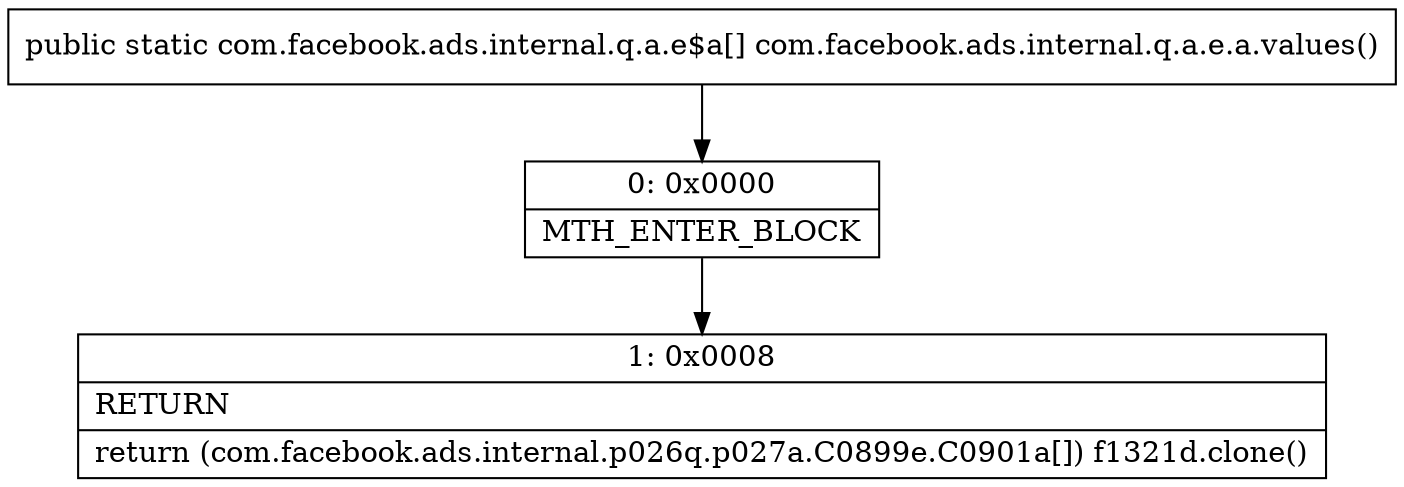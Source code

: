 digraph "CFG forcom.facebook.ads.internal.q.a.e.a.values()[Lcom\/facebook\/ads\/internal\/q\/a\/e$a;" {
Node_0 [shape=record,label="{0\:\ 0x0000|MTH_ENTER_BLOCK\l}"];
Node_1 [shape=record,label="{1\:\ 0x0008|RETURN\l|return (com.facebook.ads.internal.p026q.p027a.C0899e.C0901a[]) f1321d.clone()\l}"];
MethodNode[shape=record,label="{public static com.facebook.ads.internal.q.a.e$a[] com.facebook.ads.internal.q.a.e.a.values() }"];
MethodNode -> Node_0;
Node_0 -> Node_1;
}

